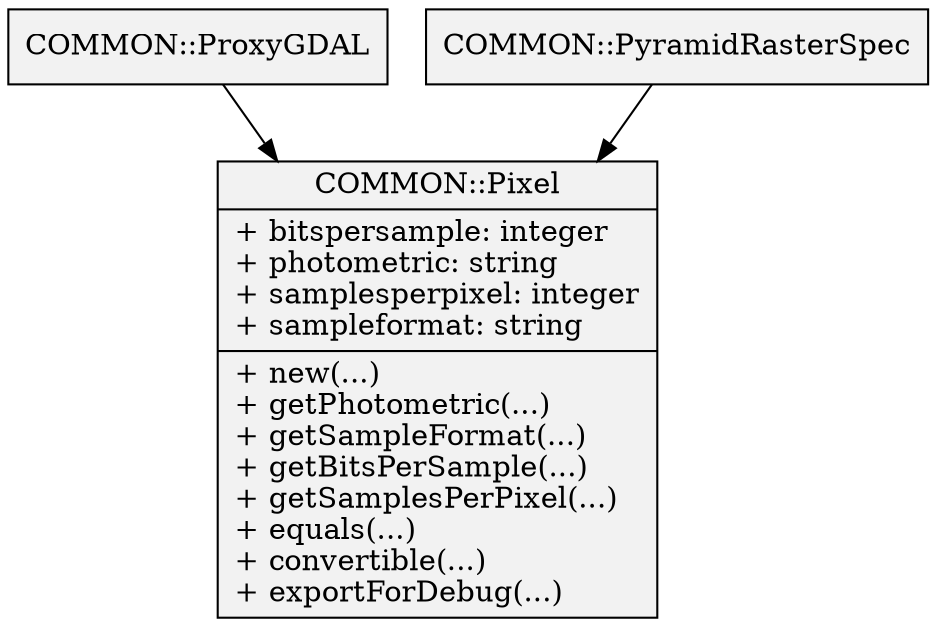 digraph COMMON_Pixel {
    node[shape=record,style=filled,fillcolor=gray95]
    edge[]
    COMMON_Pixel [label = "{COMMON::Pixel|+ bitspersample: integer\l+ photometric: string\l+ samplesperpixel: integer\l+ sampleformat: string\l|+ new(...)\l+ getPhotometric(...)\l+ getSampleFormat(...)\l+ getBitsPerSample(...)\l+ getSamplesPerPixel(...)\l+ equals(...)\l+ convertible(...)\l+ exportForDebug(...)\l}"]
    COMMON_ProxyGDAL [label = "{COMMON::ProxyGDAL}"]
    COMMON_ProxyGDAL -> COMMON_Pixel
    COMMON_PyramidRasterSpec [label = "{COMMON::PyramidRasterSpec}"]
    COMMON_PyramidRasterSpec -> COMMON_Pixel
}
